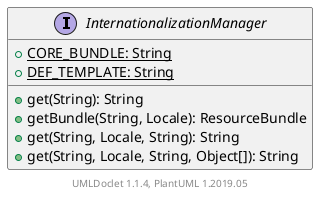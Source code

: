 @startuml

    interface InternationalizationManager [[InternationalizationManager.html]] {
        {static} +CORE_BUNDLE: String
        {static} +DEF_TEMPLATE: String
        +get(String): String
        +getBundle(String, Locale): ResourceBundle
        +get(String, Locale, String): String
        +get(String, Locale, String, Object[]): String
    }


    center footer UMLDoclet 1.1.4, PlantUML 1.2019.05
@enduml
